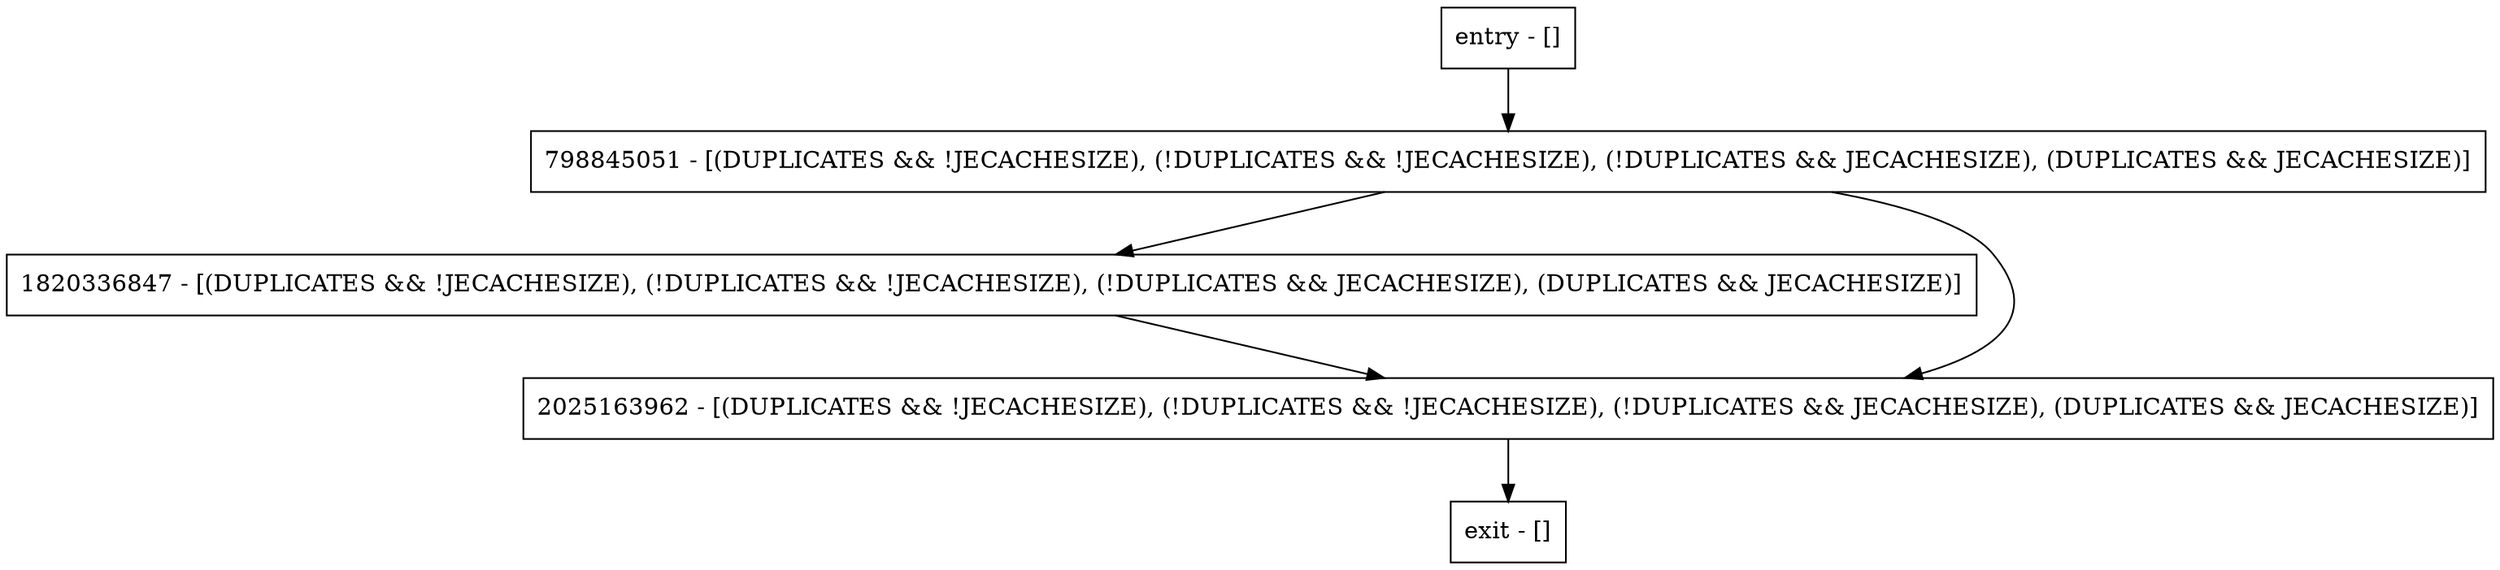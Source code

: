 digraph setSortedDuplicatesVoid {
node [shape=record];
entry [label="entry - []"];
exit [label="exit - []"];
798845051 [label="798845051 - [(DUPLICATES && !JECACHESIZE), (!DUPLICATES && !JECACHESIZE), (!DUPLICATES && JECACHESIZE), (DUPLICATES && JECACHESIZE)]"];
1820336847 [label="1820336847 - [(DUPLICATES && !JECACHESIZE), (!DUPLICATES && !JECACHESIZE), (!DUPLICATES && JECACHESIZE), (DUPLICATES && JECACHESIZE)]"];
2025163962 [label="2025163962 - [(DUPLICATES && !JECACHESIZE), (!DUPLICATES && !JECACHESIZE), (!DUPLICATES && JECACHESIZE), (DUPLICATES && JECACHESIZE)]"];
entry;
exit;
entry -> 798845051;
798845051 -> 1820336847;
798845051 -> 2025163962;
1820336847 -> 2025163962;
2025163962 -> exit;
}
